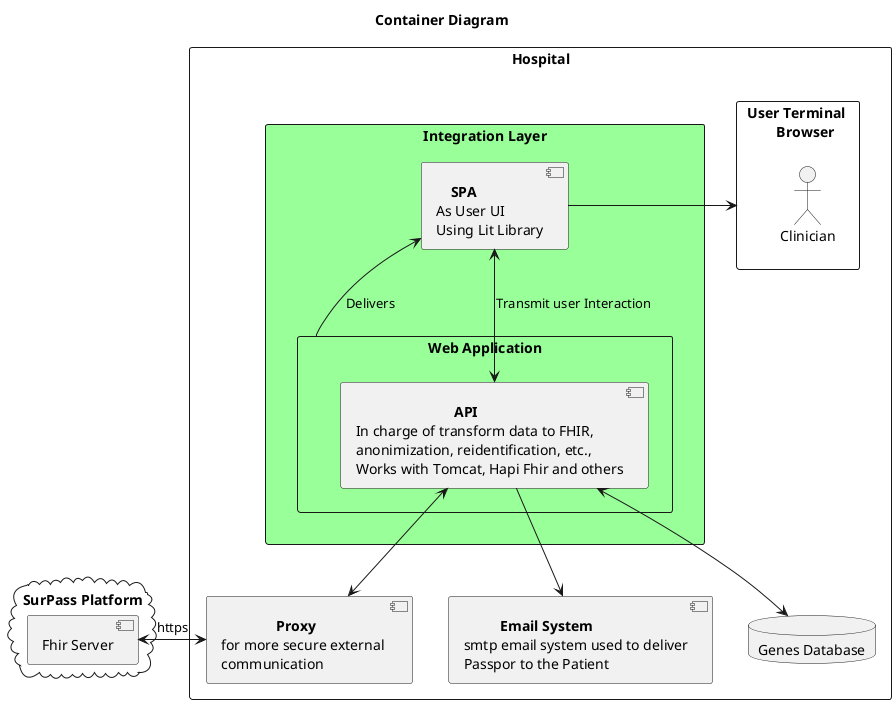 @startuml
skinparam packageStyle cloud
title Container Diagram



rectangle "Hospital" as hosp{
rectangle "User Terminal \n    Browser" as term{
:Clinician:

}



[          **Email System**\nsmtp email system used to deliver\nPasspor to the Patient] as [Email System]
[               **Proxy**\nfor more secure external \ncommunication] as [Proxy]


database "Genes Database" as db {
}
rectangle "Integration Layer" as intglay #99FF99{
[    **SPA** \nAs User UI\nUsing Lit Library] as [spa]
rectangle "Web Application" as webapp{
[                           **API**\nIn charge of transform data to FHIR,\nanonimization, reidentification, etc.,\nWorks with Tomcat, Hapi Fhir and others] as [Application API]

}

}

}
cloud "SurPass Platform" {
[Fhir Server]
}

[spa] <-d-> [Application API] : "Transmit user Interaction"
db <-u-> [Application API]
[Application API] <-d-> [Proxy]
[Proxy] <-l-> [Fhir Server] : "https"
[spa] <-r- webapp : "Delivers"
[spa] -r-> term
[Application API] -d-> [Email System]

@enduml